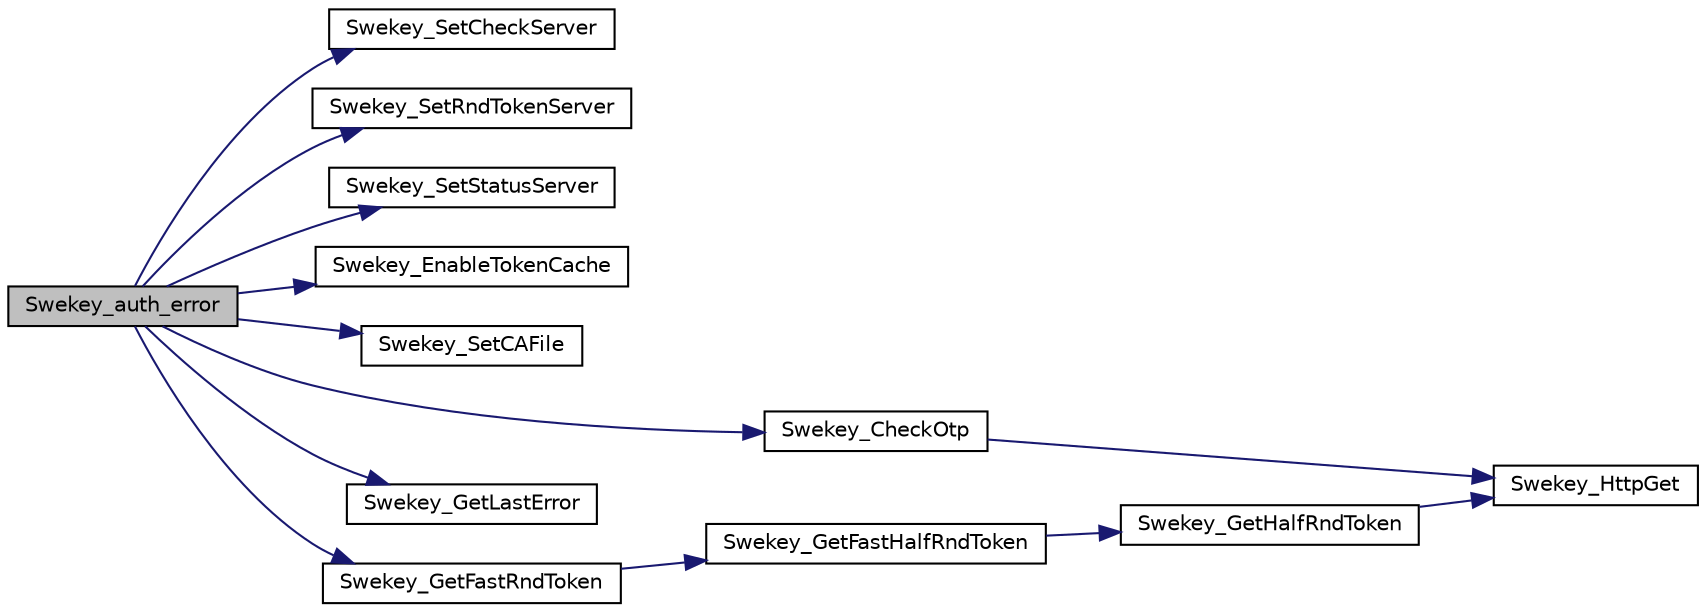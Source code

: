 digraph G
{
  edge [fontname="Helvetica",fontsize="10",labelfontname="Helvetica",labelfontsize="10"];
  node [fontname="Helvetica",fontsize="10",shape=record];
  rankdir="LR";
  Node1 [label="Swekey_auth_error",height=0.2,width=0.4,color="black", fillcolor="grey75", style="filled" fontcolor="black"];
  Node1 -> Node2 [color="midnightblue",fontsize="10",style="solid",fontname="Helvetica"];
  Node2 [label="Swekey_SetCheckServer",height=0.2,width=0.4,color="black", fillcolor="white", style="filled",URL="$swekey_8php.html#aa8d5f9a0301af3d0087789c115659d5f",tooltip="Change the address of the Check server."];
  Node1 -> Node3 [color="midnightblue",fontsize="10",style="solid",fontname="Helvetica"];
  Node3 [label="Swekey_SetRndTokenServer",height=0.2,width=0.4,color="black", fillcolor="white", style="filled",URL="$swekey_8php.html#a2358f5a517f40675bbc351af7f6da08c",tooltip="Change the address of the Random Token Generator server."];
  Node1 -> Node4 [color="midnightblue",fontsize="10",style="solid",fontname="Helvetica"];
  Node4 [label="Swekey_SetStatusServer",height=0.2,width=0.4,color="black", fillcolor="white", style="filled",URL="$swekey_8php.html#a9a609d051b45b593fba9a1b2a8b82a64",tooltip="Change the address of the Satus server."];
  Node1 -> Node5 [color="midnightblue",fontsize="10",style="solid",fontname="Helvetica"];
  Node5 [label="Swekey_EnableTokenCache",height=0.2,width=0.4,color="black", fillcolor="white", style="filled",URL="$swekey_8php.html#a5477ba01c17b74b6c4685470ec715a70",tooltip="Enable or disable the random token caching Because everybody has full access to the cache file..."];
  Node1 -> Node6 [color="midnightblue",fontsize="10",style="solid",fontname="Helvetica"];
  Node6 [label="Swekey_SetCAFile",height=0.2,width=0.4,color="black", fillcolor="white", style="filled",URL="$swekey_8php.html#ab1d38b261f1e4960a4afedd1b598ba37",tooltip="Change the certificat file in case of the the severs use https instead of http."];
  Node1 -> Node7 [color="midnightblue",fontsize="10",style="solid",fontname="Helvetica"];
  Node7 [label="Swekey_CheckOtp",height=0.2,width=0.4,color="black", fillcolor="white", style="filled",URL="$swekey_8php.html#a794ab53bd154385f63f5f0930699be74",tooltip="Checks that an OTP generated by a Swekey is valid."];
  Node7 -> Node8 [color="midnightblue",fontsize="10",style="solid",fontname="Helvetica"];
  Node8 [label="Swekey_HttpGet",height=0.2,width=0.4,color="black", fillcolor="white", style="filled",URL="$swekey_8php.html#a4864b92459c3d13c9ff3f5eaee768b45",tooltip="Send a synchronous request to the server."];
  Node1 -> Node9 [color="midnightblue",fontsize="10",style="solid",fontname="Helvetica"];
  Node9 [label="Swekey_GetLastError",height=0.2,width=0.4,color="black", fillcolor="white", style="filled",URL="$swekey_8php.html#a58e55284a7341a44050b9e62eb0e14f0",tooltip="Return the last error."];
  Node1 -> Node10 [color="midnightblue",fontsize="10",style="solid",fontname="Helvetica"];
  Node10 [label="Swekey_GetFastRndToken",height=0.2,width=0.4,color="black", fillcolor="white", style="filled",URL="$swekey_8php.html#a5f239047b3a4db302679173534ab7ad0",tooltip="Get a Random Token The RT is a 64 vhars hexadecimal value This function generates a unique random tok..."];
  Node10 -> Node11 [color="midnightblue",fontsize="10",style="solid",fontname="Helvetica"];
  Node11 [label="Swekey_GetFastHalfRndToken",height=0.2,width=0.4,color="black", fillcolor="white", style="filled",URL="$swekey_8php.html#a465baae283eb3493faf7a09daa450d3d",tooltip="Get a Half Random Token The RT is a 64 vhars hexadecimal value This function get a new random token a..."];
  Node11 -> Node12 [color="midnightblue",fontsize="10",style="solid",fontname="Helvetica"];
  Node12 [label="Swekey_GetHalfRndToken",height=0.2,width=0.4,color="black", fillcolor="white", style="filled",URL="$swekey_8php.html#a7600e11794432095e3e3bc854283d44d",tooltip="Get a Half Random Token from a Token Server The RT is a 64 vhars hexadecimal value Use this value if ..."];
  Node12 -> Node8 [color="midnightblue",fontsize="10",style="solid",fontname="Helvetica"];
}
